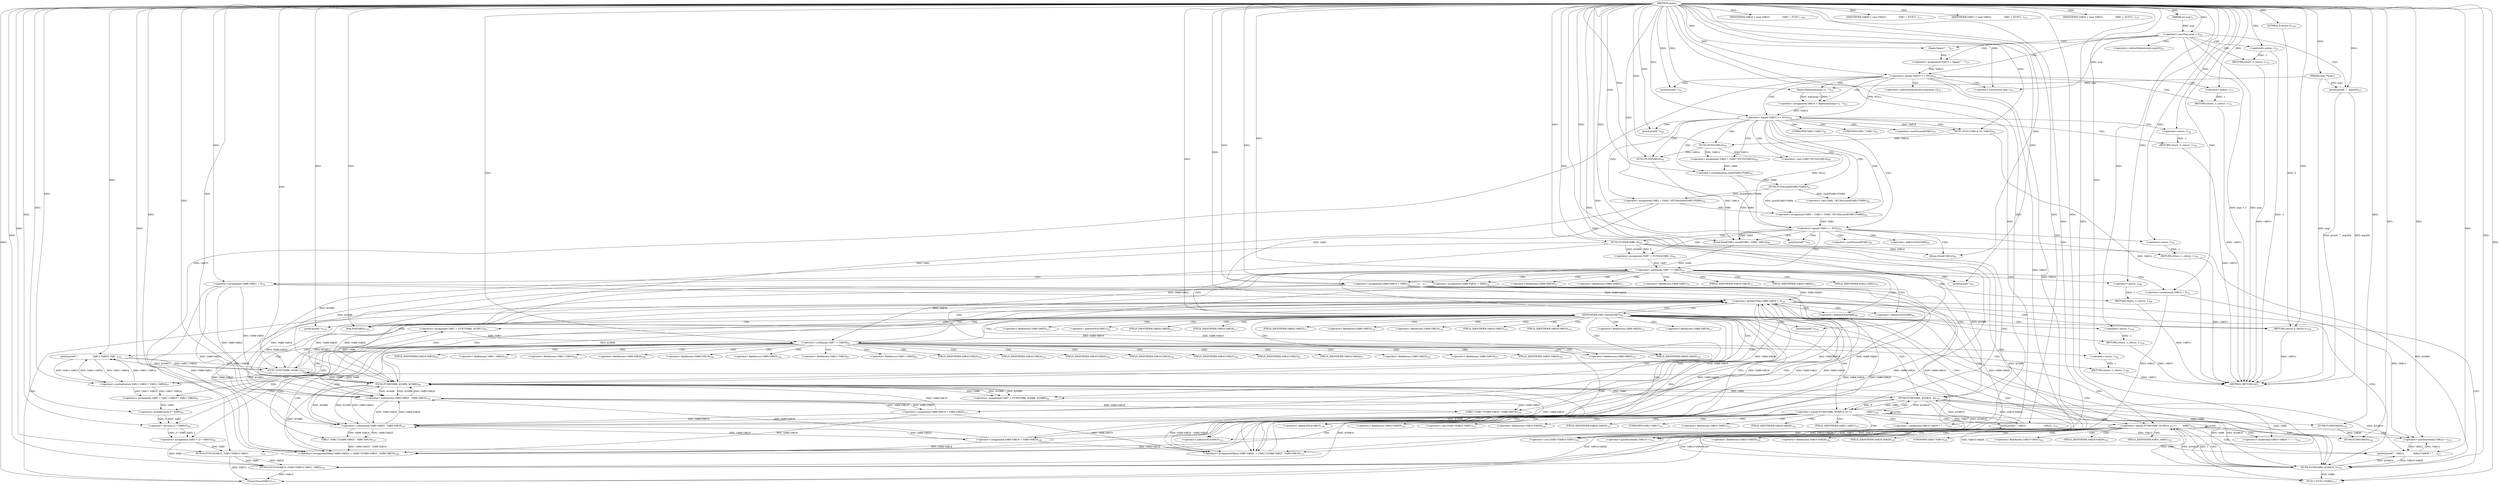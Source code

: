 digraph "main" {  
"8" [label = <(METHOD,main)<SUB>1</SUB>> ]
"335" [label = <(METHOD_RETURN,int)<SUB>1</SUB>> ]
"9" [label = <(PARAM,int argc)<SUB>1</SUB>> ]
"10" [label = <(PARAM,char **argv)<SUB>1</SUB>> ]
"38" [label = <(&lt;operator&gt;.assignment,VAR15 = fopen(&quot;&quot;, &quot;&quot;))<SUB>27</SUB>> ]
"53" [label = <(&lt;operator&gt;.assignment,VAR14 = fopen(argv[argc-1], &quot;&quot;))<SUB>35</SUB>> ]
"72" [label = <(FUN1,FUN1(VAR14, 0L, VAR16))<SUB>43</SUB>> ]
"76" [label = <(&lt;operator&gt;.assignment,VAR4 = (VAR17)FUN2(VAR14))<SUB>44</SUB>> ]
"82" [label = <(FUN3,FUN3(VAR14))<SUB>46</SUB>> ]
"84" [label = <(&lt;operator&gt;.assignment,VAR3 = VAR2 = (VAR1 *)FUN4(sizeof(VAR1)*VAR4))<SUB>50</SUB>> ]
"105" [label = <(fread,fread(VAR3, sizeof(VAR1), VAR4, VAR14))<SUB>60</SUB>> ]
"111" [label = <(fclose,fclose(VAR14))<SUB>61</SUB>> ]
"113" [label = <(&lt;operator&gt;.assignment,VAR7 = FUN5(&amp;VAR6, 0))<SUB>64</SUB>> ]
"129" [label = <(&lt;operator&gt;.assignment,VAR8.VAR19 = VAR2)<SUB>72</SUB>> ]
"134" [label = <(&lt;operator&gt;.assignment,VAR8.VAR20 = VAR4)<SUB>73</SUB>> ]
"139" [label = <(&lt;operator&gt;.assignment,VAR8.VAR21 = 0)<SUB>74</SUB>> ]
"144" [label = <(&lt;operator&gt;.assignment,VAR12 = 0)<SUB>76</SUB>> ]
"327" [label = <(FUN11,FUN11(VAR6))<SUB>172</SUB>> ]
"329" [label = <(fclose,fclose(VAR15))<SUB>175</SUB>> ]
"331" [label = <(free,free(VAR2))<SUB>178</SUB>> ]
"333" [label = <(RETURN,return 0;,return 0;)<SUB>180</SUB>> ]
"26" [label = <(&lt;operator&gt;.lessThan,argc &lt; 2)<SUB>20</SUB>> ]
"44" [label = <(&lt;operator&gt;.equals,VAR15 == NULL)<SUB>28</SUB>> ]
"63" [label = <(&lt;operator&gt;.equals,VAR14 == NULL)<SUB>36</SUB>> ]
"96" [label = <(&lt;operator&gt;.equals,VAR3 == NULL)<SUB>53</SUB>> ]
"120" [label = <(&lt;operator&gt;.notEquals,VAR7 != VAR18)<SUB>65</SUB>> ]
"288" [label = <(&lt;operator&gt;.greaterThan,VAR8.VAR20 &gt; 0)<SUB>147</SUB>> ]
"295" [label = <(&lt;operator&gt;.equals,FUN8(VAR6, &amp;VAR10, 1) ==
        VAR27)<SUB>152</SUB>> ]
"334" [label = <(LITERAL,0,return 0;)<SUB>180</SUB>> ]
"30" [label = <(printf,printf( &quot;&quot;, argv[0]))<SUB>22</SUB>> ]
"35" [label = <(RETURN,return -1;,return -1;)<SUB>23</SUB>> ]
"40" [label = <(fopen,fopen(&quot;&quot;, &quot;&quot;))<SUB>27</SUB>> ]
"48" [label = <(printf,printf(&quot;&quot;))<SUB>30</SUB>> ]
"50" [label = <(RETURN,return -1;,return -1;)<SUB>31</SUB>> ]
"55" [label = <(fopen,fopen(argv[argc-1], &quot;&quot;))<SUB>35</SUB>> ]
"67" [label = <(printf,printf(&quot;&quot;))<SUB>38</SUB>> ]
"69" [label = <(RETURN,return -1;,return -1;)<SUB>39</SUB>> ]
"78" [label = <(&lt;operator&gt;.cast,(VAR17)FUN2(VAR14))<SUB>44</SUB>> ]
"86" [label = <(&lt;operator&gt;.assignment,VAR2 = (VAR1 *)FUN4(sizeof(VAR1)*VAR4))<SUB>50</SUB>> ]
"100" [label = <(printf,printf(&quot;&quot;))<SUB>55</SUB>> ]
"102" [label = <(RETURN,return -1;,return -1;)<SUB>56</SUB>> ]
"115" [label = <(FUN5,FUN5(&amp;VAR6, 0))<SUB>64</SUB>> ]
"124" [label = <(printf,printf(&quot;&quot;))<SUB>67</SUB>> ]
"126" [label = <(RETURN,return -1;,return -1;)<SUB>68</SUB>> ]
"149" [label = <(&lt;operator&gt;.assignment,VAR7 = FUN6(VAR6, &amp;VAR8, &amp;VAR9))<SUB>84</SUB>> ]
"303" [label = <(&lt;operator&gt;.postIncrement,VAR12++)<SUB>155</SUB>> ]
"305" [label = <(printf,printf(&quot;&quot;, VAR12,
            VAR10.VAR28 ? &quot;&quot; ...)<SUB>157</SUB>> ]
"317" [label = <(FUN9,FUN9(VAR30))<SUB>160</SUB>> ]
"319" [label = <(FUN10,FUN10(VAR15, (VAR1*)VAR10.VAR31, VAR5))<SUB>165</SUB>> ]
"36" [label = <(&lt;operator&gt;.minus,-1)<SUB>23</SUB>> ]
"51" [label = <(&lt;operator&gt;.minus,-1)<SUB>31</SUB>> ]
"70" [label = <(&lt;operator&gt;.minus,-1)<SUB>39</SUB>> ]
"80" [label = <(FUN2,FUN2(VAR14))<SUB>44</SUB>> ]
"88" [label = <(&lt;operator&gt;.cast,(VAR1 *)FUN4(sizeof(VAR1)*VAR4))<SUB>50</SUB>> ]
"103" [label = <(&lt;operator&gt;.minus,-1)<SUB>56</SUB>> ]
"127" [label = <(&lt;operator&gt;.minus,-1)<SUB>68</SUB>> ]
"158" [label = <(IDENTIFIER,VAR7,switch(VAR7))<SUB>86</SUB>> ]
"296" [label = <(FUN8,FUN8(VAR6, &amp;VAR10, 1))<SUB>152</SUB>> ]
"58" [label = <(&lt;operator&gt;.subtraction,argc-1)<SUB>35</SUB>> ]
"90" [label = <(FUN4,FUN4(sizeof(VAR1)*VAR4))<SUB>50</SUB>> ]
"151" [label = <(FUN6,FUN6(VAR6, &amp;VAR8, &amp;VAR9))<SUB>84</SUB>> ]
"161" [label = <(IDENTIFIER,VAR22,{

 case VAR22:

 
                VAR7 = FUN7(...)<SUB>89</SUB>> ]
"162" [label = <(&lt;operator&gt;.assignment,VAR7 = FUN7(VAR6, &amp;VAR11))<SUB>92</SUB>> ]
"176" [label = <(&lt;operator&gt;.assignment,VAR5 = VAR11.VAR23 * VAR11.VAR24)<SUB>97</SUB>> ]
"185" [label = <(&lt;operator&gt;.assignment,VAR5 = (3 * VAR5)/2)<SUB>99</SUB>> ]
"192" [label = <(printf,printf(&quot;&quot;,
                    VAR11.VAR23, VAR...)<SUB>102</SUB>> ]
"200" [label = <(&lt;operator&gt;.assignmentMinus,VAR8.VAR20 -=
 (VAR17)(VAR9.VAR25 - VAR8.VAR19))<SUB>106</SUB>> ]
"212" [label = <(&lt;operator&gt;.assignment,VAR8.VAR19 = VAR9.VAR25)<SUB>108</SUB>> ]
"221" [label = <(IDENTIFIER,VAR26,{

 case VAR22:

 
                VAR7 = FUN7(...)<SUB>111</SUB>> ]
"223" [label = <(IDENTIFIER,VAR27,{

 case VAR22:

 
                VAR7 = FUN7(...)<SUB>112</SUB>> ]
"224" [label = <(&lt;operator&gt;.assignmentMinus,VAR8.VAR20 -=
 (VAR17)(VAR9.VAR25 - VAR8.VAR19))<SUB>115</SUB>> ]
"236" [label = <(&lt;operator&gt;.assignment,VAR8.VAR19 = VAR9.VAR25)<SUB>117</SUB>> ]
"278" [label = <(IDENTIFIER,VAR32,{

 case VAR22:

 
                VAR7 = FUN7(...)<SUB>137</SUB>> ]
"279" [label = <(printf,printf(&quot;&quot;))<SUB>139</SUB>> ]
"283" [label = <(printf,printf(&quot;&quot;))<SUB>143</SUB>> ]
"285" [label = <(RETURN,return -1;,return -1;)<SUB>144</SUB>> ]
"308" [label = <(&lt;operator&gt;.conditional,VAR10.VAR28 ? &quot;&quot; : &quot;&quot;)<SUB>158</SUB>> ]
"321" [label = <(&lt;operator&gt;.cast,(VAR1*)VAR10.VAR31)<SUB>165</SUB>> ]
"91" [label = <(&lt;operator&gt;.multiplication,sizeof(VAR1)*VAR4)<SUB>50</SUB>> ]
"169" [label = <(&lt;operator&gt;.notEquals,VAR7 != VAR18)<SUB>93</SUB>> ]
"244" [label = <(&lt;operator&gt;.equals,FUN8(VAR6, &amp;VAR10, 0) ==
                    VAR27)<SUB>120</SUB>> ]
"286" [label = <(&lt;operator&gt;.minus,-1)<SUB>144</SUB>> ]
"164" [label = <(FUN7,FUN7(VAR6, &amp;VAR11))<SUB>92</SUB>> ]
"173" [label = <(RETURN,return -1;,return -1;)<SUB>94</SUB>> ]
"178" [label = <(&lt;operator&gt;.multiplication,VAR11.VAR23 * VAR11.VAR24)<SUB>97</SUB>> ]
"187" [label = <(&lt;operator&gt;.division,(3 * VAR5)/2)<SUB>99</SUB>> ]
"204" [label = <(VAR17,(VAR17)(VAR9.VAR25 - VAR8.VAR19))<SUB>107</SUB>> ]
"228" [label = <(VAR17,(VAR17)(VAR9.VAR25 - VAR8.VAR19))<SUB>116</SUB>> ]
"252" [label = <(&lt;operator&gt;.postIncrement,VAR12++)<SUB>121</SUB>> ]
"254" [label = <(printf,printf(&quot;&quot;, VAR12,
                        VAR10...)<SUB>123</SUB>> ]
"266" [label = <(FUN9,FUN9(VAR30))<SUB>126</SUB>> ]
"268" [label = <(FUN10,FUN10(VAR15, (VAR1*)VAR10.VAR31,
              ...)<SUB>131</SUB>> ]
"174" [label = <(&lt;operator&gt;.minus,-1)<SUB>94</SUB>> ]
"188" [label = <(&lt;operator&gt;.multiplication,3 * VAR5)<SUB>99</SUB>> ]
"205" [label = <(&lt;operator&gt;.subtraction,VAR9.VAR25 - VAR8.VAR19)<SUB>107</SUB>> ]
"229" [label = <(&lt;operator&gt;.subtraction,VAR9.VAR25 - VAR8.VAR19)<SUB>116</SUB>> ]
"245" [label = <(FUN8,FUN8(VAR6, &amp;VAR10, 0))<SUB>120</SUB>> ]
"257" [label = <(&lt;operator&gt;.conditional,VAR10.VAR28 ? &quot;&quot; : &quot;&quot;)<SUB>124</SUB>> ]
"107" [label = <(&lt;operator&gt;.sizeOf,sizeof(VAR1))<SUB>60</SUB>> ]
"130" [label = <(&lt;operator&gt;.fieldAccess,VAR8.VAR19)<SUB>72</SUB>> ]
"135" [label = <(&lt;operator&gt;.fieldAccess,VAR8.VAR20)<SUB>73</SUB>> ]
"140" [label = <(&lt;operator&gt;.fieldAccess,VAR8.VAR21)<SUB>74</SUB>> ]
"56" [label = <(&lt;operator&gt;.indirectIndexAccess,argv[argc-1])<SUB>35</SUB>> ]
"79" [label = <(UNKNOWN,VAR17,VAR17)<SUB>44</SUB>> ]
"116" [label = <(&lt;operator&gt;.addressOf,&amp;VAR6)<SUB>64</SUB>> ]
"132" [label = <(FIELD_IDENTIFIER,VAR19,VAR19)<SUB>72</SUB>> ]
"137" [label = <(FIELD_IDENTIFIER,VAR20,VAR20)<SUB>73</SUB>> ]
"142" [label = <(FIELD_IDENTIFIER,VAR21,VAR21)<SUB>74</SUB>> ]
"289" [label = <(&lt;operator&gt;.fieldAccess,VAR8.VAR20)<SUB>147</SUB>> ]
"32" [label = <(&lt;operator&gt;.indirectIndexAccess,argv[0])<SUB>22</SUB>> ]
"89" [label = <(UNKNOWN,VAR1 *,VAR1 *)<SUB>50</SUB>> ]
"291" [label = <(FIELD_IDENTIFIER,VAR20,VAR20)<SUB>147</SUB>> ]
"298" [label = <(&lt;operator&gt;.addressOf,&amp;VAR10)<SUB>152</SUB>> ]
"314" [label = <(&lt;operator&gt;.fieldAccess,VAR10.VAR29)<SUB>159</SUB>> ]
"153" [label = <(&lt;operator&gt;.addressOf,&amp;VAR8)<SUB>84</SUB>> ]
"155" [label = <(&lt;operator&gt;.addressOf,&amp;VAR9)<SUB>84</SUB>> ]
"309" [label = <(&lt;operator&gt;.fieldAccess,VAR10.VAR28)<SUB>158</SUB>> ]
"316" [label = <(FIELD_IDENTIFIER,VAR29,VAR29)<SUB>159</SUB>> ]
"322" [label = <(UNKNOWN,VAR1*,VAR1*)<SUB>165</SUB>> ]
"323" [label = <(&lt;operator&gt;.fieldAccess,VAR10.VAR31)<SUB>165</SUB>> ]
"92" [label = <(&lt;operator&gt;.sizeOf,sizeof(VAR1))<SUB>50</SUB>> ]
"194" [label = <(&lt;operator&gt;.fieldAccess,VAR11.VAR23)<SUB>103</SUB>> ]
"197" [label = <(&lt;operator&gt;.fieldAccess,VAR11.VAR24)<SUB>103</SUB>> ]
"201" [label = <(&lt;operator&gt;.fieldAccess,VAR8.VAR20)<SUB>106</SUB>> ]
"213" [label = <(&lt;operator&gt;.fieldAccess,VAR8.VAR19)<SUB>108</SUB>> ]
"216" [label = <(&lt;operator&gt;.fieldAccess,VAR9.VAR25)<SUB>108</SUB>> ]
"225" [label = <(&lt;operator&gt;.fieldAccess,VAR8.VAR20)<SUB>115</SUB>> ]
"237" [label = <(&lt;operator&gt;.fieldAccess,VAR8.VAR19)<SUB>117</SUB>> ]
"240" [label = <(&lt;operator&gt;.fieldAccess,VAR9.VAR25)<SUB>117</SUB>> ]
"311" [label = <(FIELD_IDENTIFIER,VAR28,VAR28)<SUB>158</SUB>> ]
"325" [label = <(FIELD_IDENTIFIER,VAR31,VAR31)<SUB>165</SUB>> ]
"166" [label = <(&lt;operator&gt;.addressOf,&amp;VAR11)<SUB>92</SUB>> ]
"179" [label = <(&lt;operator&gt;.fieldAccess,VAR11.VAR23)<SUB>97</SUB>> ]
"182" [label = <(&lt;operator&gt;.fieldAccess,VAR11.VAR24)<SUB>97</SUB>> ]
"196" [label = <(FIELD_IDENTIFIER,VAR23,VAR23)<SUB>103</SUB>> ]
"199" [label = <(FIELD_IDENTIFIER,VAR24,VAR24)<SUB>103</SUB>> ]
"203" [label = <(FIELD_IDENTIFIER,VAR20,VAR20)<SUB>106</SUB>> ]
"215" [label = <(FIELD_IDENTIFIER,VAR19,VAR19)<SUB>108</SUB>> ]
"218" [label = <(FIELD_IDENTIFIER,VAR25,VAR25)<SUB>108</SUB>> ]
"227" [label = <(FIELD_IDENTIFIER,VAR20,VAR20)<SUB>115</SUB>> ]
"239" [label = <(FIELD_IDENTIFIER,VAR19,VAR19)<SUB>117</SUB>> ]
"242" [label = <(FIELD_IDENTIFIER,VAR25,VAR25)<SUB>117</SUB>> ]
"181" [label = <(FIELD_IDENTIFIER,VAR23,VAR23)<SUB>97</SUB>> ]
"184" [label = <(FIELD_IDENTIFIER,VAR24,VAR24)<SUB>97</SUB>> ]
"206" [label = <(&lt;operator&gt;.fieldAccess,VAR9.VAR25)<SUB>107</SUB>> ]
"209" [label = <(&lt;operator&gt;.fieldAccess,VAR8.VAR19)<SUB>107</SUB>> ]
"230" [label = <(&lt;operator&gt;.fieldAccess,VAR9.VAR25)<SUB>116</SUB>> ]
"233" [label = <(&lt;operator&gt;.fieldAccess,VAR8.VAR19)<SUB>116</SUB>> ]
"247" [label = <(&lt;operator&gt;.addressOf,&amp;VAR10)<SUB>120</SUB>> ]
"263" [label = <(&lt;operator&gt;.fieldAccess,VAR10.VAR29)<SUB>125</SUB>> ]
"270" [label = <(&lt;operator&gt;.cast,(VAR1*)VAR10.VAR31)<SUB>131</SUB>> ]
"208" [label = <(FIELD_IDENTIFIER,VAR25,VAR25)<SUB>107</SUB>> ]
"211" [label = <(FIELD_IDENTIFIER,VAR19,VAR19)<SUB>107</SUB>> ]
"232" [label = <(FIELD_IDENTIFIER,VAR25,VAR25)<SUB>116</SUB>> ]
"235" [label = <(FIELD_IDENTIFIER,VAR19,VAR19)<SUB>116</SUB>> ]
"258" [label = <(&lt;operator&gt;.fieldAccess,VAR10.VAR28)<SUB>124</SUB>> ]
"265" [label = <(FIELD_IDENTIFIER,VAR29,VAR29)<SUB>125</SUB>> ]
"271" [label = <(UNKNOWN,VAR1*,VAR1*)<SUB>131</SUB>> ]
"272" [label = <(&lt;operator&gt;.fieldAccess,VAR10.VAR31)<SUB>131</SUB>> ]
"260" [label = <(FIELD_IDENTIFIER,VAR28,VAR28)<SUB>124</SUB>> ]
"274" [label = <(FIELD_IDENTIFIER,VAR31,VAR31)<SUB>131</SUB>> ]
  "102" -> "335"  [ label = "DDG: &lt;RET&gt;"] 
  "35" -> "335"  [ label = "DDG: &lt;RET&gt;"] 
  "126" -> "335"  [ label = "DDG: &lt;RET&gt;"] 
  "333" -> "335"  [ label = "DDG: &lt;RET&gt;"] 
  "173" -> "335"  [ label = "DDG: &lt;RET&gt;"] 
  "285" -> "335"  [ label = "DDG: &lt;RET&gt;"] 
  "50" -> "335"  [ label = "DDG: &lt;RET&gt;"] 
  "69" -> "335"  [ label = "DDG: &lt;RET&gt;"] 
  "10" -> "335"  [ label = "DDG: argv"] 
  "26" -> "335"  [ label = "DDG: argc"] 
  "26" -> "335"  [ label = "DDG: argc &lt; 2"] 
  "30" -> "335"  [ label = "DDG: argv[0]"] 
  "30" -> "335"  [ label = "DDG: printf( &quot;&quot;, argv[0])"] 
  "36" -> "335"  [ label = "DDG: -1"] 
  "72" -> "335"  [ label = "DDG: VAR16"] 
  "8" -> "9"  [ label = "DDG: "] 
  "8" -> "10"  [ label = "DDG: "] 
  "40" -> "38"  [ label = "DDG: &quot;&quot;"] 
  "55" -> "53"  [ label = "DDG: argv[argc-1]"] 
  "55" -> "53"  [ label = "DDG: &quot;&quot;"] 
  "80" -> "76"  [ label = "DDG: VAR14"] 
  "86" -> "84"  [ label = "DDG: VAR2"] 
  "90" -> "84"  [ label = "DDG: sizeof(VAR1)*VAR4"] 
  "115" -> "113"  [ label = "DDG: &amp;VAR6"] 
  "115" -> "113"  [ label = "DDG: 0"] 
  "86" -> "129"  [ label = "DDG: VAR2"] 
  "8" -> "129"  [ label = "DDG: "] 
  "105" -> "134"  [ label = "DDG: VAR4"] 
  "8" -> "134"  [ label = "DDG: "] 
  "8" -> "139"  [ label = "DDG: "] 
  "8" -> "144"  [ label = "DDG: "] 
  "334" -> "333"  [ label = "DDG: 0"] 
  "8" -> "333"  [ label = "DDG: "] 
  "63" -> "72"  [ label = "DDG: VAR14"] 
  "8" -> "72"  [ label = "DDG: "] 
  "80" -> "82"  [ label = "DDG: VAR14"] 
  "8" -> "82"  [ label = "DDG: "] 
  "96" -> "105"  [ label = "DDG: VAR3"] 
  "8" -> "105"  [ label = "DDG: "] 
  "91" -> "105"  [ label = "DDG: VAR4"] 
  "82" -> "105"  [ label = "DDG: VAR14"] 
  "105" -> "111"  [ label = "DDG: VAR14"] 
  "8" -> "111"  [ label = "DDG: "] 
  "115" -> "327"  [ label = "DDG: &amp;VAR6"] 
  "296" -> "327"  [ label = "DDG: VAR6"] 
  "8" -> "327"  [ label = "DDG: "] 
  "44" -> "329"  [ label = "DDG: VAR15"] 
  "268" -> "329"  [ label = "DDG: VAR15"] 
  "319" -> "329"  [ label = "DDG: VAR15"] 
  "8" -> "329"  [ label = "DDG: "] 
  "8" -> "331"  [ label = "DDG: "] 
  "86" -> "331"  [ label = "DDG: VAR2"] 
  "8" -> "334"  [ label = "DDG: "] 
  "9" -> "26"  [ label = "DDG: argc"] 
  "8" -> "26"  [ label = "DDG: "] 
  "36" -> "35"  [ label = "DDG: -1"] 
  "8" -> "40"  [ label = "DDG: "] 
  "38" -> "44"  [ label = "DDG: VAR15"] 
  "8" -> "44"  [ label = "DDG: "] 
  "51" -> "50"  [ label = "DDG: -1"] 
  "10" -> "55"  [ label = "DDG: argv"] 
  "8" -> "55"  [ label = "DDG: "] 
  "53" -> "63"  [ label = "DDG: VAR14"] 
  "8" -> "63"  [ label = "DDG: "] 
  "44" -> "63"  [ label = "DDG: NULL"] 
  "70" -> "69"  [ label = "DDG: -1"] 
  "80" -> "78"  [ label = "DDG: VAR14"] 
  "90" -> "86"  [ label = "DDG: sizeof(VAR1)*VAR4"] 
  "84" -> "96"  [ label = "DDG: VAR3"] 
  "8" -> "96"  [ label = "DDG: "] 
  "63" -> "96"  [ label = "DDG: NULL"] 
  "103" -> "102"  [ label = "DDG: -1"] 
  "8" -> "115"  [ label = "DDG: "] 
  "113" -> "120"  [ label = "DDG: VAR7"] 
  "8" -> "120"  [ label = "DDG: "] 
  "127" -> "126"  [ label = "DDG: -1"] 
  "151" -> "149"  [ label = "DDG: VAR6"] 
  "151" -> "149"  [ label = "DDG: &amp;VAR8"] 
  "151" -> "149"  [ label = "DDG: &amp;VAR9"] 
  "224" -> "288"  [ label = "DDG: VAR8.VAR20"] 
  "200" -> "288"  [ label = "DDG: VAR8.VAR20"] 
  "129" -> "288"  [ label = "DDG: VAR8.VAR19"] 
  "134" -> "288"  [ label = "DDG: VAR8.VAR20"] 
  "139" -> "288"  [ label = "DDG: VAR8.VAR21"] 
  "151" -> "288"  [ label = "DDG: &amp;VAR8"] 
  "236" -> "288"  [ label = "DDG: VAR8.VAR19"] 
  "212" -> "288"  [ label = "DDG: VAR8.VAR19"] 
  "8" -> "288"  [ label = "DDG: "] 
  "296" -> "295"  [ label = "DDG: VAR6"] 
  "296" -> "295"  [ label = "DDG: &amp;VAR10"] 
  "296" -> "295"  [ label = "DDG: 1"] 
  "244" -> "295"  [ label = "DDG: VAR27"] 
  "8" -> "295"  [ label = "DDG: "] 
  "8" -> "30"  [ label = "DDG: "] 
  "10" -> "30"  [ label = "DDG: argv"] 
  "8" -> "48"  [ label = "DDG: "] 
  "8" -> "67"  [ label = "DDG: "] 
  "72" -> "80"  [ label = "DDG: VAR14"] 
  "8" -> "80"  [ label = "DDG: "] 
  "90" -> "88"  [ label = "DDG: sizeof(VAR1)*VAR4"] 
  "8" -> "100"  [ label = "DDG: "] 
  "8" -> "124"  [ label = "DDG: "] 
  "8" -> "158"  [ label = "DDG: "] 
  "115" -> "296"  [ label = "DDG: &amp;VAR6"] 
  "151" -> "296"  [ label = "DDG: VAR6"] 
  "245" -> "296"  [ label = "DDG: VAR6"] 
  "164" -> "296"  [ label = "DDG: VAR6"] 
  "8" -> "296"  [ label = "DDG: "] 
  "245" -> "296"  [ label = "DDG: &amp;VAR10"] 
  "254" -> "296"  [ label = "DDG: VAR10.VAR29"] 
  "305" -> "296"  [ label = "DDG: VAR10.VAR29"] 
  "144" -> "303"  [ label = "DDG: VAR12"] 
  "254" -> "303"  [ label = "DDG: VAR12"] 
  "305" -> "303"  [ label = "DDG: VAR12"] 
  "8" -> "303"  [ label = "DDG: "] 
  "8" -> "305"  [ label = "DDG: "] 
  "303" -> "305"  [ label = "DDG: VAR12"] 
  "254" -> "305"  [ label = "DDG: VAR10.VAR29"] 
  "245" -> "305"  [ label = "DDG: &amp;VAR10"] 
  "296" -> "305"  [ label = "DDG: &amp;VAR10"] 
  "266" -> "317"  [ label = "DDG: VAR30"] 
  "8" -> "317"  [ label = "DDG: "] 
  "44" -> "319"  [ label = "DDG: VAR15"] 
  "268" -> "319"  [ label = "DDG: VAR15"] 
  "8" -> "319"  [ label = "DDG: "] 
  "245" -> "319"  [ label = "DDG: &amp;VAR10"] 
  "254" -> "319"  [ label = "DDG: VAR10.VAR29"] 
  "268" -> "319"  [ label = "DDG: VAR5"] 
  "185" -> "319"  [ label = "DDG: VAR5"] 
  "8" -> "36"  [ label = "DDG: "] 
  "8" -> "51"  [ label = "DDG: "] 
  "26" -> "58"  [ label = "DDG: argc"] 
  "8" -> "58"  [ label = "DDG: "] 
  "8" -> "70"  [ label = "DDG: "] 
  "91" -> "90"  [ label = "DDG: VAR4"] 
  "8" -> "103"  [ label = "DDG: "] 
  "8" -> "127"  [ label = "DDG: "] 
  "115" -> "151"  [ label = "DDG: &amp;VAR6"] 
  "245" -> "151"  [ label = "DDG: VAR6"] 
  "164" -> "151"  [ label = "DDG: VAR6"] 
  "8" -> "151"  [ label = "DDG: "] 
  "129" -> "151"  [ label = "DDG: VAR8.VAR19"] 
  "134" -> "151"  [ label = "DDG: VAR8.VAR20"] 
  "139" -> "151"  [ label = "DDG: VAR8.VAR21"] 
  "236" -> "151"  [ label = "DDG: VAR8.VAR19"] 
  "212" -> "151"  [ label = "DDG: VAR8.VAR19"] 
  "288" -> "151"  [ label = "DDG: VAR8.VAR20"] 
  "229" -> "151"  [ label = "DDG: VAR9.VAR25"] 
  "205" -> "151"  [ label = "DDG: VAR9.VAR25"] 
  "8" -> "161"  [ label = "DDG: "] 
  "164" -> "162"  [ label = "DDG: VAR6"] 
  "164" -> "162"  [ label = "DDG: &amp;VAR11"] 
  "178" -> "176"  [ label = "DDG: VAR11.VAR23"] 
  "178" -> "176"  [ label = "DDG: VAR11.VAR24"] 
  "187" -> "185"  [ label = "DDG: 3 * VAR5"] 
  "187" -> "185"  [ label = "DDG: 2"] 
  "204" -> "200"  [ label = "DDG: VAR9.VAR25 - VAR8.VAR19"] 
  "205" -> "212"  [ label = "DDG: VAR9.VAR25"] 
  "8" -> "221"  [ label = "DDG: "] 
  "8" -> "223"  [ label = "DDG: "] 
  "228" -> "224"  [ label = "DDG: VAR9.VAR25 - VAR8.VAR19"] 
  "229" -> "236"  [ label = "DDG: VAR9.VAR25"] 
  "8" -> "278"  [ label = "DDG: "] 
  "286" -> "285"  [ label = "DDG: -1"] 
  "8" -> "308"  [ label = "DDG: "] 
  "245" -> "321"  [ label = "DDG: &amp;VAR10"] 
  "254" -> "321"  [ label = "DDG: VAR10.VAR29"] 
  "8" -> "321"  [ label = "DDG: "] 
  "76" -> "91"  [ label = "DDG: VAR4"] 
  "8" -> "91"  [ label = "DDG: "] 
  "8" -> "192"  [ label = "DDG: "] 
  "178" -> "192"  [ label = "DDG: VAR11.VAR23"] 
  "164" -> "192"  [ label = "DDG: &amp;VAR11"] 
  "178" -> "192"  [ label = "DDG: VAR11.VAR24"] 
  "134" -> "200"  [ label = "DDG: VAR8.VAR20"] 
  "288" -> "200"  [ label = "DDG: VAR8.VAR20"] 
  "129" -> "200"  [ label = "DDG: VAR8.VAR19"] 
  "139" -> "200"  [ label = "DDG: VAR8.VAR21"] 
  "151" -> "200"  [ label = "DDG: &amp;VAR8"] 
  "236" -> "200"  [ label = "DDG: VAR8.VAR19"] 
  "212" -> "200"  [ label = "DDG: VAR8.VAR19"] 
  "8" -> "200"  [ label = "DDG: "] 
  "134" -> "224"  [ label = "DDG: VAR8.VAR20"] 
  "288" -> "224"  [ label = "DDG: VAR8.VAR20"] 
  "129" -> "224"  [ label = "DDG: VAR8.VAR19"] 
  "139" -> "224"  [ label = "DDG: VAR8.VAR21"] 
  "151" -> "224"  [ label = "DDG: &amp;VAR8"] 
  "236" -> "224"  [ label = "DDG: VAR8.VAR19"] 
  "212" -> "224"  [ label = "DDG: VAR8.VAR19"] 
  "8" -> "224"  [ label = "DDG: "] 
  "8" -> "279"  [ label = "DDG: "] 
  "8" -> "283"  [ label = "DDG: "] 
  "115" -> "164"  [ label = "DDG: &amp;VAR6"] 
  "151" -> "164"  [ label = "DDG: VAR6"] 
  "8" -> "164"  [ label = "DDG: "] 
  "192" -> "164"  [ label = "DDG: VAR11.VAR23"] 
  "192" -> "164"  [ label = "DDG: VAR11.VAR24"] 
  "162" -> "169"  [ label = "DDG: VAR7"] 
  "8" -> "169"  [ label = "DDG: "] 
  "120" -> "169"  [ label = "DDG: VAR18"] 
  "174" -> "173"  [ label = "DDG: -1"] 
  "192" -> "178"  [ label = "DDG: VAR11.VAR23"] 
  "164" -> "178"  [ label = "DDG: &amp;VAR11"] 
  "192" -> "178"  [ label = "DDG: VAR11.VAR24"] 
  "8" -> "178"  [ label = "DDG: "] 
  "188" -> "187"  [ label = "DDG: 3"] 
  "188" -> "187"  [ label = "DDG: VAR5"] 
  "8" -> "187"  [ label = "DDG: "] 
  "205" -> "204"  [ label = "DDG: VAR9.VAR25"] 
  "205" -> "204"  [ label = "DDG: VAR8.VAR19"] 
  "229" -> "228"  [ label = "DDG: VAR9.VAR25"] 
  "229" -> "228"  [ label = "DDG: VAR8.VAR19"] 
  "245" -> "244"  [ label = "DDG: VAR6"] 
  "245" -> "244"  [ label = "DDG: &amp;VAR10"] 
  "245" -> "244"  [ label = "DDG: 0"] 
  "8" -> "244"  [ label = "DDG: "] 
  "8" -> "286"  [ label = "DDG: "] 
  "8" -> "188"  [ label = "DDG: "] 
  "176" -> "188"  [ label = "DDG: VAR5"] 
  "151" -> "205"  [ label = "DDG: &amp;VAR9"] 
  "8" -> "205"  [ label = "DDG: "] 
  "229" -> "205"  [ label = "DDG: VAR9.VAR25"] 
  "129" -> "205"  [ label = "DDG: VAR8.VAR19"] 
  "236" -> "205"  [ label = "DDG: VAR8.VAR19"] 
  "212" -> "205"  [ label = "DDG: VAR8.VAR19"] 
  "134" -> "205"  [ label = "DDG: VAR8.VAR20"] 
  "139" -> "205"  [ label = "DDG: VAR8.VAR21"] 
  "151" -> "205"  [ label = "DDG: &amp;VAR8"] 
  "288" -> "205"  [ label = "DDG: VAR8.VAR20"] 
  "151" -> "229"  [ label = "DDG: &amp;VAR9"] 
  "8" -> "229"  [ label = "DDG: "] 
  "205" -> "229"  [ label = "DDG: VAR9.VAR25"] 
  "129" -> "229"  [ label = "DDG: VAR8.VAR19"] 
  "236" -> "229"  [ label = "DDG: VAR8.VAR19"] 
  "212" -> "229"  [ label = "DDG: VAR8.VAR19"] 
  "134" -> "229"  [ label = "DDG: VAR8.VAR20"] 
  "139" -> "229"  [ label = "DDG: VAR8.VAR21"] 
  "151" -> "229"  [ label = "DDG: &amp;VAR8"] 
  "288" -> "229"  [ label = "DDG: VAR8.VAR20"] 
  "115" -> "245"  [ label = "DDG: &amp;VAR6"] 
  "151" -> "245"  [ label = "DDG: VAR6"] 
  "8" -> "245"  [ label = "DDG: "] 
  "254" -> "245"  [ label = "DDG: VAR10.VAR29"] 
  "144" -> "252"  [ label = "DDG: VAR12"] 
  "254" -> "252"  [ label = "DDG: VAR12"] 
  "8" -> "252"  [ label = "DDG: "] 
  "8" -> "254"  [ label = "DDG: "] 
  "252" -> "254"  [ label = "DDG: VAR12"] 
  "245" -> "254"  [ label = "DDG: &amp;VAR10"] 
  "8" -> "266"  [ label = "DDG: "] 
  "44" -> "268"  [ label = "DDG: VAR15"] 
  "8" -> "268"  [ label = "DDG: "] 
  "185" -> "268"  [ label = "DDG: VAR5"] 
  "8" -> "174"  [ label = "DDG: "] 
  "8" -> "257"  [ label = "DDG: "] 
  "26" -> "30"  [ label = "CDG: "] 
  "26" -> "38"  [ label = "CDG: "] 
  "26" -> "40"  [ label = "CDG: "] 
  "26" -> "36"  [ label = "CDG: "] 
  "26" -> "44"  [ label = "CDG: "] 
  "26" -> "35"  [ label = "CDG: "] 
  "26" -> "32"  [ label = "CDG: "] 
  "44" -> "50"  [ label = "CDG: "] 
  "44" -> "48"  [ label = "CDG: "] 
  "44" -> "53"  [ label = "CDG: "] 
  "44" -> "55"  [ label = "CDG: "] 
  "44" -> "51"  [ label = "CDG: "] 
  "44" -> "56"  [ label = "CDG: "] 
  "44" -> "58"  [ label = "CDG: "] 
  "44" -> "63"  [ label = "CDG: "] 
  "63" -> "84"  [ label = "CDG: "] 
  "63" -> "76"  [ label = "CDG: "] 
  "63" -> "80"  [ label = "CDG: "] 
  "63" -> "88"  [ label = "CDG: "] 
  "63" -> "70"  [ label = "CDG: "] 
  "63" -> "86"  [ label = "CDG: "] 
  "63" -> "72"  [ label = "CDG: "] 
  "63" -> "96"  [ label = "CDG: "] 
  "63" -> "69"  [ label = "CDG: "] 
  "63" -> "67"  [ label = "CDG: "] 
  "63" -> "92"  [ label = "CDG: "] 
  "63" -> "91"  [ label = "CDG: "] 
  "63" -> "90"  [ label = "CDG: "] 
  "63" -> "79"  [ label = "CDG: "] 
  "63" -> "89"  [ label = "CDG: "] 
  "63" -> "82"  [ label = "CDG: "] 
  "63" -> "78"  [ label = "CDG: "] 
  "96" -> "120"  [ label = "CDG: "] 
  "96" -> "102"  [ label = "CDG: "] 
  "96" -> "100"  [ label = "CDG: "] 
  "96" -> "116"  [ label = "CDG: "] 
  "96" -> "107"  [ label = "CDG: "] 
  "96" -> "115"  [ label = "CDG: "] 
  "96" -> "113"  [ label = "CDG: "] 
  "96" -> "103"  [ label = "CDG: "] 
  "96" -> "111"  [ label = "CDG: "] 
  "96" -> "105"  [ label = "CDG: "] 
  "120" -> "129"  [ label = "CDG: "] 
  "120" -> "134"  [ label = "CDG: "] 
  "120" -> "127"  [ label = "CDG: "] 
  "120" -> "158"  [ label = "CDG: "] 
  "120" -> "140"  [ label = "CDG: "] 
  "120" -> "135"  [ label = "CDG: "] 
  "120" -> "149"  [ label = "CDG: "] 
  "120" -> "132"  [ label = "CDG: "] 
  "120" -> "151"  [ label = "CDG: "] 
  "120" -> "153"  [ label = "CDG: "] 
  "120" -> "144"  [ label = "CDG: "] 
  "120" -> "137"  [ label = "CDG: "] 
  "120" -> "130"  [ label = "CDG: "] 
  "120" -> "155"  [ label = "CDG: "] 
  "120" -> "139"  [ label = "CDG: "] 
  "120" -> "142"  [ label = "CDG: "] 
  "120" -> "126"  [ label = "CDG: "] 
  "120" -> "124"  [ label = "CDG: "] 
  "288" -> "298"  [ label = "CDG: "] 
  "288" -> "296"  [ label = "CDG: "] 
  "288" -> "158"  [ label = "CDG: "] 
  "288" -> "329"  [ label = "CDG: "] 
  "288" -> "149"  [ label = "CDG: "] 
  "288" -> "151"  [ label = "CDG: "] 
  "288" -> "153"  [ label = "CDG: "] 
  "288" -> "155"  [ label = "CDG: "] 
  "288" -> "333"  [ label = "CDG: "] 
  "288" -> "327"  [ label = "CDG: "] 
  "288" -> "295"  [ label = "CDG: "] 
  "288" -> "331"  [ label = "CDG: "] 
  "295" -> "308"  [ label = "CDG: "] 
  "295" -> "322"  [ label = "CDG: "] 
  "295" -> "317"  [ label = "CDG: "] 
  "295" -> "298"  [ label = "CDG: "] 
  "295" -> "296"  [ label = "CDG: "] 
  "295" -> "311"  [ label = "CDG: "] 
  "295" -> "323"  [ label = "CDG: "] 
  "295" -> "305"  [ label = "CDG: "] 
  "295" -> "316"  [ label = "CDG: "] 
  "295" -> "321"  [ label = "CDG: "] 
  "295" -> "319"  [ label = "CDG: "] 
  "295" -> "309"  [ label = "CDG: "] 
  "295" -> "325"  [ label = "CDG: "] 
  "295" -> "314"  [ label = "CDG: "] 
  "295" -> "295"  [ label = "CDG: "] 
  "295" -> "303"  [ label = "CDG: "] 
  "158" -> "230"  [ label = "CDG: "] 
  "158" -> "240"  [ label = "CDG: "] 
  "158" -> "283"  [ label = "CDG: "] 
  "158" -> "162"  [ label = "CDG: "] 
  "158" -> "228"  [ label = "CDG: "] 
  "158" -> "298"  [ label = "CDG: "] 
  "158" -> "247"  [ label = "CDG: "] 
  "158" -> "242"  [ label = "CDG: "] 
  "158" -> "288"  [ label = "CDG: "] 
  "158" -> "224"  [ label = "CDG: "] 
  "158" -> "296"  [ label = "CDG: "] 
  "158" -> "329"  [ label = "CDG: "] 
  "158" -> "236"  [ label = "CDG: "] 
  "158" -> "237"  [ label = "CDG: "] 
  "158" -> "229"  [ label = "CDG: "] 
  "158" -> "227"  [ label = "CDG: "] 
  "158" -> "169"  [ label = "CDG: "] 
  "158" -> "225"  [ label = "CDG: "] 
  "158" -> "232"  [ label = "CDG: "] 
  "158" -> "244"  [ label = "CDG: "] 
  "158" -> "279"  [ label = "CDG: "] 
  "158" -> "245"  [ label = "CDG: "] 
  "158" -> "291"  [ label = "CDG: "] 
  "158" -> "285"  [ label = "CDG: "] 
  "158" -> "289"  [ label = "CDG: "] 
  "158" -> "164"  [ label = "CDG: "] 
  "158" -> "233"  [ label = "CDG: "] 
  "158" -> "333"  [ label = "CDG: "] 
  "158" -> "239"  [ label = "CDG: "] 
  "158" -> "286"  [ label = "CDG: "] 
  "158" -> "327"  [ label = "CDG: "] 
  "158" -> "295"  [ label = "CDG: "] 
  "158" -> "235"  [ label = "CDG: "] 
  "158" -> "166"  [ label = "CDG: "] 
  "158" -> "331"  [ label = "CDG: "] 
  "169" -> "188"  [ label = "CDG: "] 
  "169" -> "192"  [ label = "CDG: "] 
  "169" -> "215"  [ label = "CDG: "] 
  "169" -> "209"  [ label = "CDG: "] 
  "169" -> "196"  [ label = "CDG: "] 
  "169" -> "213"  [ label = "CDG: "] 
  "169" -> "204"  [ label = "CDG: "] 
  "169" -> "206"  [ label = "CDG: "] 
  "169" -> "181"  [ label = "CDG: "] 
  "169" -> "208"  [ label = "CDG: "] 
  "169" -> "184"  [ label = "CDG: "] 
  "169" -> "288"  [ label = "CDG: "] 
  "169" -> "174"  [ label = "CDG: "] 
  "169" -> "194"  [ label = "CDG: "] 
  "169" -> "182"  [ label = "CDG: "] 
  "169" -> "201"  [ label = "CDG: "] 
  "169" -> "200"  [ label = "CDG: "] 
  "169" -> "176"  [ label = "CDG: "] 
  "169" -> "199"  [ label = "CDG: "] 
  "169" -> "216"  [ label = "CDG: "] 
  "169" -> "179"  [ label = "CDG: "] 
  "169" -> "178"  [ label = "CDG: "] 
  "169" -> "185"  [ label = "CDG: "] 
  "169" -> "197"  [ label = "CDG: "] 
  "169" -> "291"  [ label = "CDG: "] 
  "169" -> "187"  [ label = "CDG: "] 
  "169" -> "173"  [ label = "CDG: "] 
  "169" -> "289"  [ label = "CDG: "] 
  "169" -> "212"  [ label = "CDG: "] 
  "169" -> "205"  [ label = "CDG: "] 
  "169" -> "211"  [ label = "CDG: "] 
  "169" -> "203"  [ label = "CDG: "] 
  "169" -> "218"  [ label = "CDG: "] 
  "244" -> "272"  [ label = "CDG: "] 
  "244" -> "247"  [ label = "CDG: "] 
  "244" -> "258"  [ label = "CDG: "] 
  "244" -> "268"  [ label = "CDG: "] 
  "244" -> "274"  [ label = "CDG: "] 
  "244" -> "260"  [ label = "CDG: "] 
  "244" -> "254"  [ label = "CDG: "] 
  "244" -> "257"  [ label = "CDG: "] 
  "244" -> "244"  [ label = "CDG: "] 
  "244" -> "245"  [ label = "CDG: "] 
  "244" -> "265"  [ label = "CDG: "] 
  "244" -> "252"  [ label = "CDG: "] 
  "244" -> "270"  [ label = "CDG: "] 
  "244" -> "263"  [ label = "CDG: "] 
  "244" -> "271"  [ label = "CDG: "] 
  "244" -> "266"  [ label = "CDG: "] 
}
